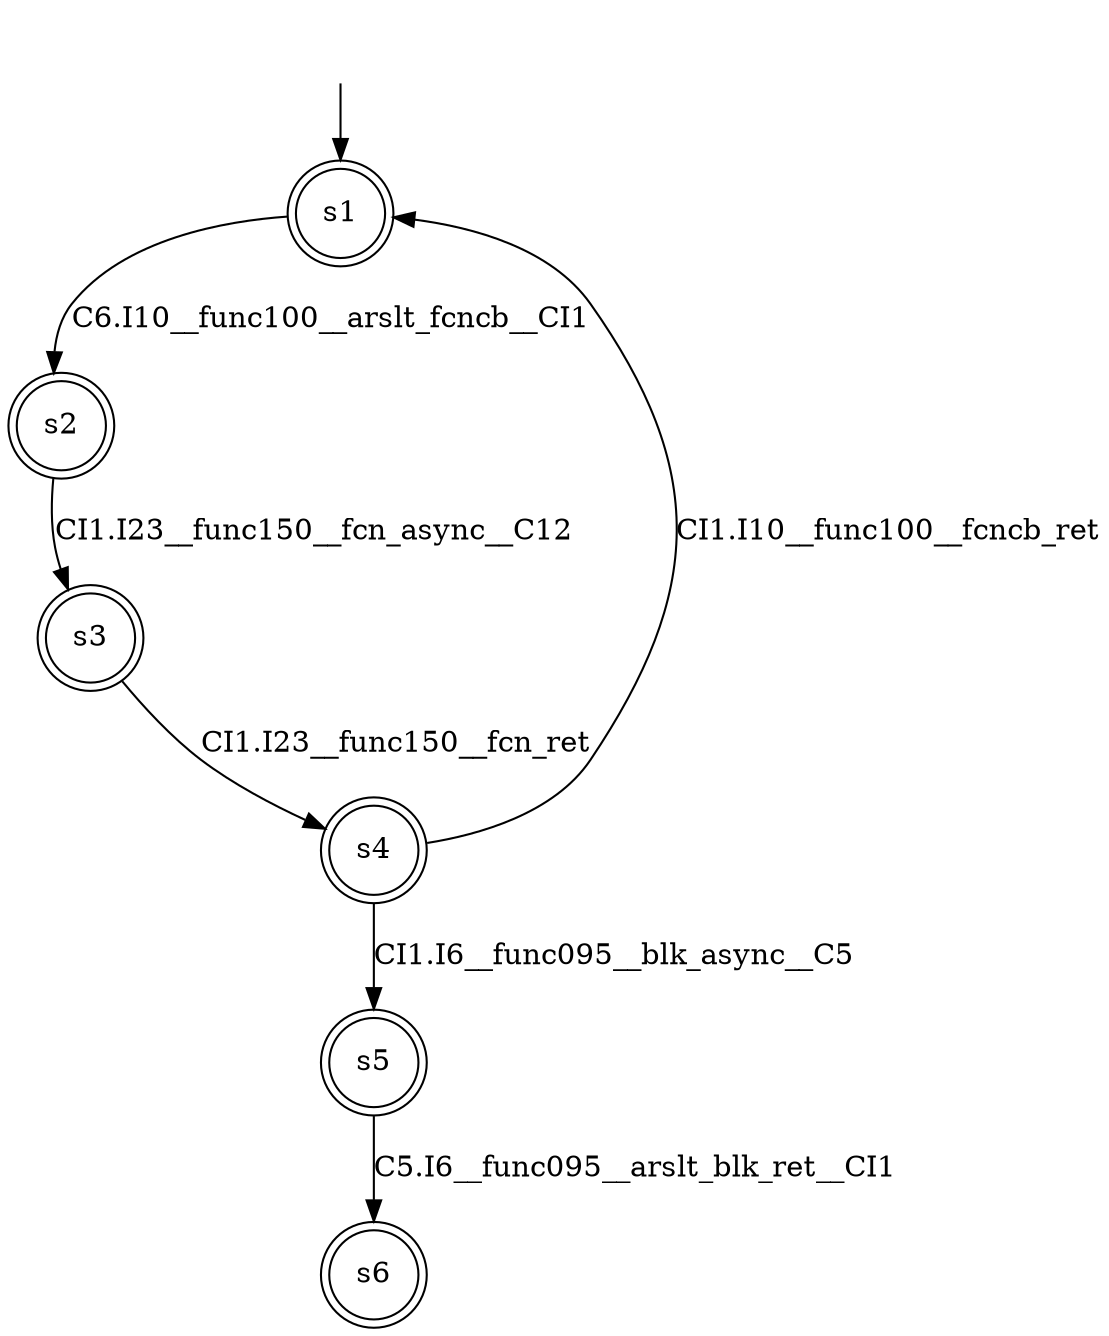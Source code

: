 digraph automaton {
	1 [label=<s1> shape="doublecircle"];
	2 [label=<s2> shape="doublecircle"];
	3 [label=<s3> shape="doublecircle"];
	4 [label=<s4> shape="doublecircle"];
	5 [label=<s5> shape="doublecircle"];
	6 [label=<s6> shape="doublecircle"];
	__init1 [label=<> shape="none"];
	__init1 -> 1;
	1 -> 2 [label=<C6.I10__func100__arslt_fcncb__CI1> id="1-0-2"];
	2 -> 3 [label=<CI1.I23__func150__fcn_async__C12> id="2-0-3"];
	3 -> 4 [label=<CI1.I23__func150__fcn_ret> id="3-0-4"];
	4 -> 5 [label=<CI1.I6__func095__blk_async__C5> id="4-0-5"];
	4 -> 1 [label=<CI1.I10__func100__fcncb_ret> id="4-1-1"];
	5 -> 6 [label=<C5.I6__func095__arslt_blk_ret__CI1> id="5-0-6"];
}
